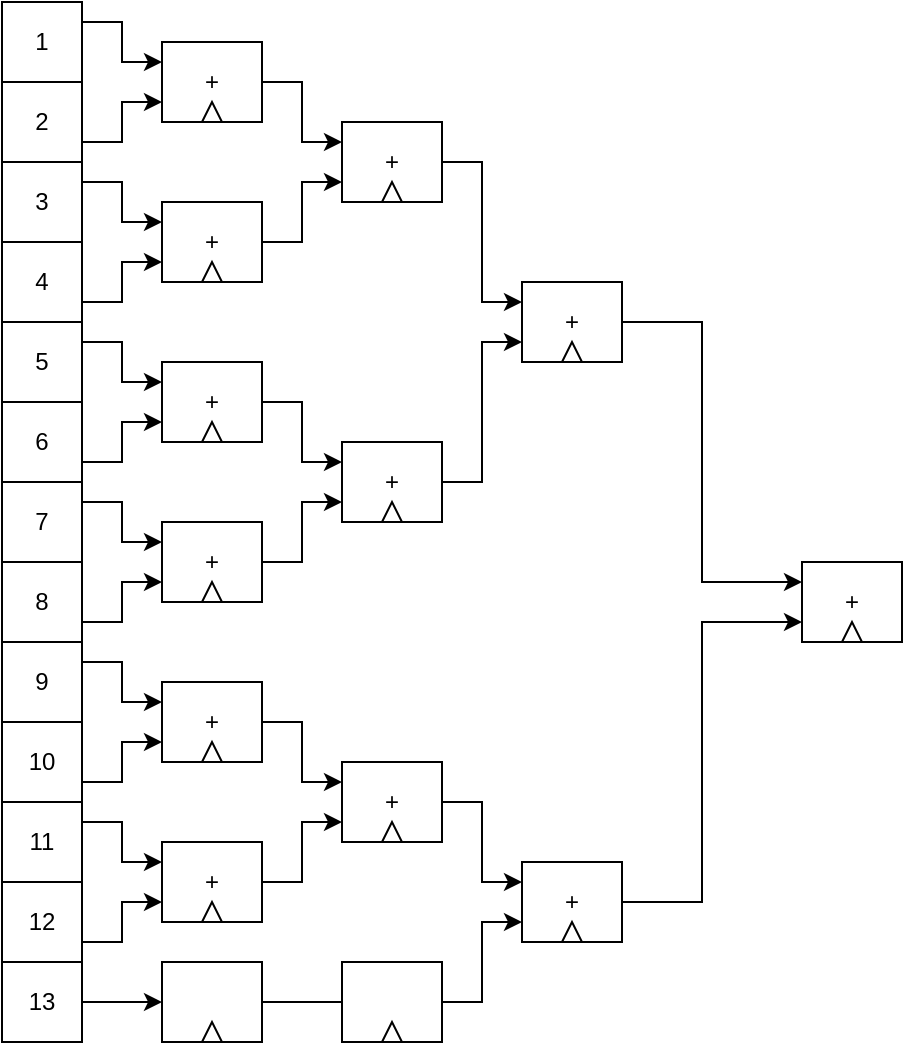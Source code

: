 <mxfile version="26.0.2">
  <diagram name="Page-1" id="66CrbhdXWXg4WKB-gLQY">
    <mxGraphModel dx="1669" dy="-697" grid="1" gridSize="10" guides="1" tooltips="1" connect="1" arrows="1" fold="1" page="1" pageScale="1" pageWidth="850" pageHeight="1100" math="0" shadow="0">
      <root>
        <mxCell id="0" />
        <mxCell id="1" parent="0" />
        <mxCell id="TE1wdWIpFC8KjKA51ehA-1" value="1" style="rounded=0;whiteSpace=wrap;html=1;" vertex="1" parent="1">
          <mxGeometry x="-320" y="1400" width="40" height="40" as="geometry" />
        </mxCell>
        <mxCell id="TE1wdWIpFC8KjKA51ehA-2" value="2" style="rounded=0;whiteSpace=wrap;html=1;" vertex="1" parent="1">
          <mxGeometry x="-320" y="1440" width="40" height="40" as="geometry" />
        </mxCell>
        <mxCell id="TE1wdWIpFC8KjKA51ehA-3" value="3" style="rounded=0;whiteSpace=wrap;html=1;" vertex="1" parent="1">
          <mxGeometry x="-320" y="1480" width="40" height="40" as="geometry" />
        </mxCell>
        <mxCell id="TE1wdWIpFC8KjKA51ehA-4" value="4" style="rounded=0;whiteSpace=wrap;html=1;" vertex="1" parent="1">
          <mxGeometry x="-320" y="1520" width="40" height="40" as="geometry" />
        </mxCell>
        <mxCell id="TE1wdWIpFC8KjKA51ehA-5" value="5" style="rounded=0;whiteSpace=wrap;html=1;" vertex="1" parent="1">
          <mxGeometry x="-320" y="1560" width="40" height="40" as="geometry" />
        </mxCell>
        <mxCell id="TE1wdWIpFC8KjKA51ehA-6" value="6" style="rounded=0;whiteSpace=wrap;html=1;" vertex="1" parent="1">
          <mxGeometry x="-320" y="1600" width="40" height="40" as="geometry" />
        </mxCell>
        <mxCell id="TE1wdWIpFC8KjKA51ehA-7" value="7" style="rounded=0;whiteSpace=wrap;html=1;" vertex="1" parent="1">
          <mxGeometry x="-320" y="1640" width="40" height="40" as="geometry" />
        </mxCell>
        <mxCell id="TE1wdWIpFC8KjKA51ehA-8" value="8" style="rounded=0;whiteSpace=wrap;html=1;" vertex="1" parent="1">
          <mxGeometry x="-320" y="1680" width="40" height="40" as="geometry" />
        </mxCell>
        <mxCell id="TE1wdWIpFC8KjKA51ehA-9" value="9" style="rounded=0;whiteSpace=wrap;html=1;" vertex="1" parent="1">
          <mxGeometry x="-320" y="1720" width="40" height="40" as="geometry" />
        </mxCell>
        <mxCell id="TE1wdWIpFC8KjKA51ehA-10" value="" style="endArrow=classic;html=1;rounded=0;entryX=0;entryY=0.25;entryDx=0;entryDy=0;" edge="1" parent="1" target="TE1wdWIpFC8KjKA51ehA-12">
          <mxGeometry width="50" height="50" relative="1" as="geometry">
            <mxPoint x="-280" y="1410" as="sourcePoint" />
            <mxPoint x="-115" y="1455" as="targetPoint" />
            <Array as="points">
              <mxPoint x="-260" y="1410" />
              <mxPoint x="-260" y="1430" />
            </Array>
          </mxGeometry>
        </mxCell>
        <mxCell id="TE1wdWIpFC8KjKA51ehA-11" value="" style="endArrow=classic;html=1;rounded=0;exitX=1;exitY=0.5;exitDx=0;exitDy=0;entryX=0;entryY=0.75;entryDx=0;entryDy=0;" edge="1" parent="1" target="TE1wdWIpFC8KjKA51ehA-12">
          <mxGeometry width="50" height="50" relative="1" as="geometry">
            <mxPoint x="-280" y="1470" as="sourcePoint" />
            <mxPoint x="80" y="1530" as="targetPoint" />
            <Array as="points">
              <mxPoint x="-260" y="1470" />
              <mxPoint x="-260" y="1450" />
            </Array>
          </mxGeometry>
        </mxCell>
        <mxCell id="TE1wdWIpFC8KjKA51ehA-12" value="+" style="rounded=0;whiteSpace=wrap;html=1;" vertex="1" parent="1">
          <mxGeometry x="-240" y="1420" width="50" height="40" as="geometry" />
        </mxCell>
        <mxCell id="TE1wdWIpFC8KjKA51ehA-13" value="" style="triangle;whiteSpace=wrap;html=1;direction=north;" vertex="1" parent="1">
          <mxGeometry x="-220" y="1450" width="10" height="10" as="geometry" />
        </mxCell>
        <mxCell id="TE1wdWIpFC8KjKA51ehA-14" value="" style="endArrow=classic;html=1;rounded=0;entryX=0;entryY=0.25;entryDx=0;entryDy=0;" edge="1" parent="1" target="TE1wdWIpFC8KjKA51ehA-16">
          <mxGeometry width="50" height="50" relative="1" as="geometry">
            <mxPoint x="-280" y="1490" as="sourcePoint" />
            <mxPoint x="-115" y="1535" as="targetPoint" />
            <Array as="points">
              <mxPoint x="-260" y="1490" />
              <mxPoint x="-260" y="1510" />
            </Array>
          </mxGeometry>
        </mxCell>
        <mxCell id="TE1wdWIpFC8KjKA51ehA-15" value="" style="endArrow=classic;html=1;rounded=0;exitX=1;exitY=0.5;exitDx=0;exitDy=0;entryX=0;entryY=0.75;entryDx=0;entryDy=0;" edge="1" parent="1" target="TE1wdWIpFC8KjKA51ehA-16">
          <mxGeometry width="50" height="50" relative="1" as="geometry">
            <mxPoint x="-280" y="1550" as="sourcePoint" />
            <mxPoint x="80" y="1610" as="targetPoint" />
            <Array as="points">
              <mxPoint x="-260" y="1550" />
              <mxPoint x="-260" y="1530" />
            </Array>
          </mxGeometry>
        </mxCell>
        <mxCell id="TE1wdWIpFC8KjKA51ehA-16" value="+" style="rounded=0;whiteSpace=wrap;html=1;" vertex="1" parent="1">
          <mxGeometry x="-240" y="1500" width="50" height="40" as="geometry" />
        </mxCell>
        <mxCell id="TE1wdWIpFC8KjKA51ehA-17" value="" style="triangle;whiteSpace=wrap;html=1;direction=north;" vertex="1" parent="1">
          <mxGeometry x="-220" y="1530" width="10" height="10" as="geometry" />
        </mxCell>
        <mxCell id="TE1wdWIpFC8KjKA51ehA-18" value="" style="endArrow=classic;html=1;rounded=0;entryX=0;entryY=0.25;entryDx=0;entryDy=0;" edge="1" parent="1" target="TE1wdWIpFC8KjKA51ehA-20">
          <mxGeometry width="50" height="50" relative="1" as="geometry">
            <mxPoint x="-280" y="1570" as="sourcePoint" />
            <mxPoint x="-115" y="1615" as="targetPoint" />
            <Array as="points">
              <mxPoint x="-260" y="1570" />
              <mxPoint x="-260" y="1590" />
            </Array>
          </mxGeometry>
        </mxCell>
        <mxCell id="TE1wdWIpFC8KjKA51ehA-19" value="" style="endArrow=classic;html=1;rounded=0;exitX=1;exitY=0.5;exitDx=0;exitDy=0;entryX=0;entryY=0.75;entryDx=0;entryDy=0;" edge="1" parent="1" target="TE1wdWIpFC8KjKA51ehA-20">
          <mxGeometry width="50" height="50" relative="1" as="geometry">
            <mxPoint x="-280" y="1630" as="sourcePoint" />
            <mxPoint x="80" y="1690" as="targetPoint" />
            <Array as="points">
              <mxPoint x="-260" y="1630" />
              <mxPoint x="-260" y="1610" />
            </Array>
          </mxGeometry>
        </mxCell>
        <mxCell id="TE1wdWIpFC8KjKA51ehA-20" value="+" style="rounded=0;whiteSpace=wrap;html=1;" vertex="1" parent="1">
          <mxGeometry x="-240" y="1580" width="50" height="40" as="geometry" />
        </mxCell>
        <mxCell id="TE1wdWIpFC8KjKA51ehA-21" value="" style="triangle;whiteSpace=wrap;html=1;direction=north;" vertex="1" parent="1">
          <mxGeometry x="-220" y="1610" width="10" height="10" as="geometry" />
        </mxCell>
        <mxCell id="TE1wdWIpFC8KjKA51ehA-22" value="" style="endArrow=classic;html=1;rounded=0;entryX=0;entryY=0.25;entryDx=0;entryDy=0;" edge="1" parent="1" target="TE1wdWIpFC8KjKA51ehA-25">
          <mxGeometry width="50" height="50" relative="1" as="geometry">
            <mxPoint x="-280" y="1650" as="sourcePoint" />
            <mxPoint x="-115" y="1695" as="targetPoint" />
            <Array as="points">
              <mxPoint x="-260" y="1650" />
              <mxPoint x="-260" y="1670" />
            </Array>
          </mxGeometry>
        </mxCell>
        <mxCell id="TE1wdWIpFC8KjKA51ehA-23" value="" style="endArrow=classic;html=1;rounded=0;exitX=1;exitY=0.5;exitDx=0;exitDy=0;entryX=0;entryY=0.75;entryDx=0;entryDy=0;" edge="1" parent="1" target="TE1wdWIpFC8KjKA51ehA-25">
          <mxGeometry width="50" height="50" relative="1" as="geometry">
            <mxPoint x="-280" y="1710" as="sourcePoint" />
            <mxPoint x="80" y="1770" as="targetPoint" />
            <Array as="points">
              <mxPoint x="-260" y="1710" />
              <mxPoint x="-260" y="1690" />
            </Array>
          </mxGeometry>
        </mxCell>
        <mxCell id="TE1wdWIpFC8KjKA51ehA-24" value="" style="group" vertex="1" connectable="0" parent="1">
          <mxGeometry x="-240" y="1660" width="50" height="40" as="geometry" />
        </mxCell>
        <mxCell id="TE1wdWIpFC8KjKA51ehA-25" value="+" style="rounded=0;whiteSpace=wrap;html=1;" vertex="1" parent="TE1wdWIpFC8KjKA51ehA-24">
          <mxGeometry width="50" height="40" as="geometry" />
        </mxCell>
        <mxCell id="TE1wdWIpFC8KjKA51ehA-26" value="" style="triangle;whiteSpace=wrap;html=1;direction=north;" vertex="1" parent="TE1wdWIpFC8KjKA51ehA-24">
          <mxGeometry x="20" y="30" width="10" height="10" as="geometry" />
        </mxCell>
        <mxCell id="TE1wdWIpFC8KjKA51ehA-27" value="" style="endArrow=classic;html=1;rounded=0;entryX=0;entryY=0.25;entryDx=0;entryDy=0;" edge="1" parent="1" target="TE1wdWIpFC8KjKA51ehA-29">
          <mxGeometry width="50" height="50" relative="1" as="geometry">
            <mxPoint x="-190" y="1440" as="sourcePoint" />
            <mxPoint x="-25" y="1485" as="targetPoint" />
            <Array as="points">
              <mxPoint x="-170" y="1440" />
              <mxPoint x="-170" y="1470" />
            </Array>
          </mxGeometry>
        </mxCell>
        <mxCell id="TE1wdWIpFC8KjKA51ehA-28" value="" style="endArrow=classic;html=1;rounded=0;exitX=1;exitY=0.5;exitDx=0;exitDy=0;entryX=0;entryY=0.75;entryDx=0;entryDy=0;" edge="1" parent="1" target="TE1wdWIpFC8KjKA51ehA-29">
          <mxGeometry width="50" height="50" relative="1" as="geometry">
            <mxPoint x="-190" y="1520" as="sourcePoint" />
            <mxPoint x="170" y="1560" as="targetPoint" />
            <Array as="points">
              <mxPoint x="-170" y="1520" />
              <mxPoint x="-170" y="1490" />
            </Array>
          </mxGeometry>
        </mxCell>
        <mxCell id="TE1wdWIpFC8KjKA51ehA-29" value="+" style="rounded=0;whiteSpace=wrap;html=1;" vertex="1" parent="1">
          <mxGeometry x="-150" y="1460" width="50" height="40" as="geometry" />
        </mxCell>
        <mxCell id="TE1wdWIpFC8KjKA51ehA-30" value="" style="triangle;whiteSpace=wrap;html=1;direction=north;" vertex="1" parent="1">
          <mxGeometry x="-130" y="1490" width="10" height="10" as="geometry" />
        </mxCell>
        <mxCell id="TE1wdWIpFC8KjKA51ehA-31" value="" style="endArrow=classic;html=1;rounded=0;entryX=0;entryY=0.25;entryDx=0;entryDy=0;" edge="1" parent="1" target="TE1wdWIpFC8KjKA51ehA-33">
          <mxGeometry width="50" height="50" relative="1" as="geometry">
            <mxPoint x="-190" y="1600" as="sourcePoint" />
            <mxPoint x="-25" y="1645" as="targetPoint" />
            <Array as="points">
              <mxPoint x="-170" y="1600" />
              <mxPoint x="-170" y="1630" />
            </Array>
          </mxGeometry>
        </mxCell>
        <mxCell id="TE1wdWIpFC8KjKA51ehA-32" value="" style="endArrow=classic;html=1;rounded=0;exitX=1;exitY=0.5;exitDx=0;exitDy=0;entryX=0;entryY=0.75;entryDx=0;entryDy=0;" edge="1" parent="1" target="TE1wdWIpFC8KjKA51ehA-33">
          <mxGeometry width="50" height="50" relative="1" as="geometry">
            <mxPoint x="-190" y="1680" as="sourcePoint" />
            <mxPoint x="170" y="1720" as="targetPoint" />
            <Array as="points">
              <mxPoint x="-170" y="1680" />
              <mxPoint x="-170" y="1650" />
            </Array>
          </mxGeometry>
        </mxCell>
        <mxCell id="TE1wdWIpFC8KjKA51ehA-33" value="+" style="rounded=0;whiteSpace=wrap;html=1;" vertex="1" parent="1">
          <mxGeometry x="-150" y="1620" width="50" height="40" as="geometry" />
        </mxCell>
        <mxCell id="TE1wdWIpFC8KjKA51ehA-34" value="" style="triangle;whiteSpace=wrap;html=1;direction=north;" vertex="1" parent="1">
          <mxGeometry x="-130" y="1650" width="10" height="10" as="geometry" />
        </mxCell>
        <mxCell id="TE1wdWIpFC8KjKA51ehA-41" value="+" style="rounded=0;whiteSpace=wrap;html=1;" vertex="1" parent="1">
          <mxGeometry x="-60" y="1540" width="50" height="40" as="geometry" />
        </mxCell>
        <mxCell id="TE1wdWIpFC8KjKA51ehA-42" value="" style="triangle;whiteSpace=wrap;html=1;direction=north;" vertex="1" parent="1">
          <mxGeometry x="-40" y="1570" width="10" height="10" as="geometry" />
        </mxCell>
        <mxCell id="TE1wdWIpFC8KjKA51ehA-43" value="" style="endArrow=classic;html=1;rounded=0;exitX=1;exitY=0.5;exitDx=0;exitDy=0;entryX=0;entryY=0.25;entryDx=0;entryDy=0;" edge="1" parent="1" source="TE1wdWIpFC8KjKA51ehA-29" target="TE1wdWIpFC8KjKA51ehA-41">
          <mxGeometry width="50" height="50" relative="1" as="geometry">
            <mxPoint x="-170" y="1600" as="sourcePoint" />
            <mxPoint x="-120" y="1550" as="targetPoint" />
            <Array as="points">
              <mxPoint x="-80" y="1480" />
              <mxPoint x="-80" y="1550" />
            </Array>
          </mxGeometry>
        </mxCell>
        <mxCell id="TE1wdWIpFC8KjKA51ehA-44" value="" style="endArrow=classic;html=1;rounded=0;entryX=0;entryY=0.75;entryDx=0;entryDy=0;exitX=1;exitY=0.5;exitDx=0;exitDy=0;" edge="1" parent="1" source="TE1wdWIpFC8KjKA51ehA-33" target="TE1wdWIpFC8KjKA51ehA-41">
          <mxGeometry width="50" height="50" relative="1" as="geometry">
            <mxPoint x="-170" y="1600" as="sourcePoint" />
            <mxPoint x="-120" y="1550" as="targetPoint" />
            <Array as="points">
              <mxPoint x="-80" y="1640" />
              <mxPoint x="-80" y="1570" />
            </Array>
          </mxGeometry>
        </mxCell>
        <mxCell id="TE1wdWIpFC8KjKA51ehA-92" value="10" style="rounded=0;whiteSpace=wrap;html=1;" vertex="1" parent="1">
          <mxGeometry x="-320" y="1760" width="40" height="40" as="geometry" />
        </mxCell>
        <mxCell id="TE1wdWIpFC8KjKA51ehA-93" value="11" style="rounded=0;whiteSpace=wrap;html=1;" vertex="1" parent="1">
          <mxGeometry x="-320" y="1800" width="40" height="40" as="geometry" />
        </mxCell>
        <mxCell id="TE1wdWIpFC8KjKA51ehA-94" value="12" style="rounded=0;whiteSpace=wrap;html=1;" vertex="1" parent="1">
          <mxGeometry x="-320" y="1840" width="40" height="40" as="geometry" />
        </mxCell>
        <mxCell id="TE1wdWIpFC8KjKA51ehA-95" value="13" style="rounded=0;whiteSpace=wrap;html=1;" vertex="1" parent="1">
          <mxGeometry x="-320" y="1880" width="40" height="40" as="geometry" />
        </mxCell>
        <mxCell id="TE1wdWIpFC8KjKA51ehA-96" value="" style="endArrow=classic;html=1;rounded=0;entryX=0;entryY=0.25;entryDx=0;entryDy=0;" edge="1" parent="1" target="TE1wdWIpFC8KjKA51ehA-99">
          <mxGeometry width="50" height="50" relative="1" as="geometry">
            <mxPoint x="-280" y="1730" as="sourcePoint" />
            <mxPoint x="-115" y="1775" as="targetPoint" />
            <Array as="points">
              <mxPoint x="-260" y="1730" />
              <mxPoint x="-260" y="1750" />
            </Array>
          </mxGeometry>
        </mxCell>
        <mxCell id="TE1wdWIpFC8KjKA51ehA-97" value="" style="endArrow=classic;html=1;rounded=0;exitX=1;exitY=0.5;exitDx=0;exitDy=0;entryX=0;entryY=0.75;entryDx=0;entryDy=0;" edge="1" parent="1" target="TE1wdWIpFC8KjKA51ehA-99">
          <mxGeometry width="50" height="50" relative="1" as="geometry">
            <mxPoint x="-280" y="1790" as="sourcePoint" />
            <mxPoint x="80" y="1850" as="targetPoint" />
            <Array as="points">
              <mxPoint x="-260" y="1790" />
              <mxPoint x="-260" y="1770" />
            </Array>
          </mxGeometry>
        </mxCell>
        <mxCell id="TE1wdWIpFC8KjKA51ehA-98" value="" style="group" vertex="1" connectable="0" parent="1">
          <mxGeometry x="-240" y="1740" width="50" height="40" as="geometry" />
        </mxCell>
        <mxCell id="TE1wdWIpFC8KjKA51ehA-99" value="+" style="rounded=0;whiteSpace=wrap;html=1;" vertex="1" parent="TE1wdWIpFC8KjKA51ehA-98">
          <mxGeometry width="50" height="40" as="geometry" />
        </mxCell>
        <mxCell id="TE1wdWIpFC8KjKA51ehA-100" value="" style="triangle;whiteSpace=wrap;html=1;direction=north;" vertex="1" parent="TE1wdWIpFC8KjKA51ehA-98">
          <mxGeometry x="20" y="30" width="10" height="10" as="geometry" />
        </mxCell>
        <mxCell id="TE1wdWIpFC8KjKA51ehA-101" value="" style="endArrow=classic;html=1;rounded=0;entryX=0;entryY=0.25;entryDx=0;entryDy=0;" edge="1" parent="1" target="TE1wdWIpFC8KjKA51ehA-104">
          <mxGeometry width="50" height="50" relative="1" as="geometry">
            <mxPoint x="-280" y="1810" as="sourcePoint" />
            <mxPoint x="-115" y="1855" as="targetPoint" />
            <Array as="points">
              <mxPoint x="-260" y="1810" />
              <mxPoint x="-260" y="1830" />
            </Array>
          </mxGeometry>
        </mxCell>
        <mxCell id="TE1wdWIpFC8KjKA51ehA-102" value="" style="endArrow=classic;html=1;rounded=0;exitX=1;exitY=0.5;exitDx=0;exitDy=0;entryX=0;entryY=0.75;entryDx=0;entryDy=0;" edge="1" parent="1" target="TE1wdWIpFC8KjKA51ehA-104">
          <mxGeometry width="50" height="50" relative="1" as="geometry">
            <mxPoint x="-280" y="1870" as="sourcePoint" />
            <mxPoint x="80" y="1930" as="targetPoint" />
            <Array as="points">
              <mxPoint x="-260" y="1870" />
              <mxPoint x="-260" y="1850" />
            </Array>
          </mxGeometry>
        </mxCell>
        <mxCell id="TE1wdWIpFC8KjKA51ehA-103" value="" style="group" vertex="1" connectable="0" parent="1">
          <mxGeometry x="-240" y="1820" width="50" height="40" as="geometry" />
        </mxCell>
        <mxCell id="TE1wdWIpFC8KjKA51ehA-104" value="+" style="rounded=0;whiteSpace=wrap;html=1;" vertex="1" parent="TE1wdWIpFC8KjKA51ehA-103">
          <mxGeometry width="50" height="40" as="geometry" />
        </mxCell>
        <mxCell id="TE1wdWIpFC8KjKA51ehA-105" value="" style="triangle;whiteSpace=wrap;html=1;direction=north;" vertex="1" parent="TE1wdWIpFC8KjKA51ehA-103">
          <mxGeometry x="20" y="30" width="10" height="10" as="geometry" />
        </mxCell>
        <mxCell id="TE1wdWIpFC8KjKA51ehA-106" value="" style="rounded=0;whiteSpace=wrap;html=1;" vertex="1" parent="1">
          <mxGeometry x="-240" y="1880" width="50" height="40" as="geometry" />
        </mxCell>
        <mxCell id="TE1wdWIpFC8KjKA51ehA-107" value="" style="triangle;whiteSpace=wrap;html=1;direction=north;" vertex="1" parent="1">
          <mxGeometry x="-220" y="1910" width="10" height="10" as="geometry" />
        </mxCell>
        <mxCell id="TE1wdWIpFC8KjKA51ehA-108" value="" style="endArrow=classic;html=1;rounded=0;exitX=1;exitY=0.5;exitDx=0;exitDy=0;entryX=0;entryY=0.5;entryDx=0;entryDy=0;" edge="1" parent="1" target="TE1wdWIpFC8KjKA51ehA-106">
          <mxGeometry width="50" height="50" relative="1" as="geometry">
            <mxPoint x="-280" y="1900" as="sourcePoint" />
            <mxPoint x="-160" y="1840" as="targetPoint" />
          </mxGeometry>
        </mxCell>
        <mxCell id="TE1wdWIpFC8KjKA51ehA-109" value="" style="endArrow=classic;html=1;rounded=0;entryX=0;entryY=0.25;entryDx=0;entryDy=0;" edge="1" parent="1" target="TE1wdWIpFC8KjKA51ehA-111">
          <mxGeometry width="50" height="50" relative="1" as="geometry">
            <mxPoint x="-190" y="1760" as="sourcePoint" />
            <mxPoint x="-25" y="1805" as="targetPoint" />
            <Array as="points">
              <mxPoint x="-170" y="1760" />
              <mxPoint x="-170" y="1790" />
            </Array>
          </mxGeometry>
        </mxCell>
        <mxCell id="TE1wdWIpFC8KjKA51ehA-110" value="" style="endArrow=classic;html=1;rounded=0;exitX=1;exitY=0.5;exitDx=0;exitDy=0;entryX=0;entryY=0.75;entryDx=0;entryDy=0;" edge="1" parent="1" target="TE1wdWIpFC8KjKA51ehA-111">
          <mxGeometry width="50" height="50" relative="1" as="geometry">
            <mxPoint x="-190" y="1840" as="sourcePoint" />
            <mxPoint x="170" y="1880" as="targetPoint" />
            <Array as="points">
              <mxPoint x="-170" y="1840" />
              <mxPoint x="-170" y="1810" />
            </Array>
          </mxGeometry>
        </mxCell>
        <mxCell id="TE1wdWIpFC8KjKA51ehA-111" value="+" style="rounded=0;whiteSpace=wrap;html=1;" vertex="1" parent="1">
          <mxGeometry x="-150" y="1780" width="50" height="40" as="geometry" />
        </mxCell>
        <mxCell id="TE1wdWIpFC8KjKA51ehA-112" value="" style="triangle;whiteSpace=wrap;html=1;direction=north;" vertex="1" parent="1">
          <mxGeometry x="-130" y="1810" width="10" height="10" as="geometry" />
        </mxCell>
        <mxCell id="TE1wdWIpFC8KjKA51ehA-113" value="+" style="rounded=0;whiteSpace=wrap;html=1;" vertex="1" parent="1">
          <mxGeometry x="-60" y="1830" width="50" height="40" as="geometry" />
        </mxCell>
        <mxCell id="TE1wdWIpFC8KjKA51ehA-114" value="" style="triangle;whiteSpace=wrap;html=1;direction=north;" vertex="1" parent="1">
          <mxGeometry x="-40" y="1860" width="10" height="10" as="geometry" />
        </mxCell>
        <mxCell id="TE1wdWIpFC8KjKA51ehA-115" value="" style="endArrow=classic;html=1;rounded=0;exitX=1;exitY=0.5;exitDx=0;exitDy=0;entryX=0;entryY=0.25;entryDx=0;entryDy=0;" edge="1" parent="1" target="TE1wdWIpFC8KjKA51ehA-113">
          <mxGeometry width="50" height="50" relative="1" as="geometry">
            <mxPoint x="-100" y="1800" as="sourcePoint" />
            <mxPoint x="-120" y="1870" as="targetPoint" />
            <Array as="points">
              <mxPoint x="-80" y="1800" />
              <mxPoint x="-80" y="1840" />
            </Array>
          </mxGeometry>
        </mxCell>
        <mxCell id="TE1wdWIpFC8KjKA51ehA-116" value="" style="endArrow=classic;html=1;rounded=0;entryX=0;entryY=0.75;entryDx=0;entryDy=0;exitX=1;exitY=0.5;exitDx=0;exitDy=0;" edge="1" parent="1" target="TE1wdWIpFC8KjKA51ehA-113" source="TE1wdWIpFC8KjKA51ehA-106">
          <mxGeometry width="50" height="50" relative="1" as="geometry">
            <mxPoint x="-100" y="1960" as="sourcePoint" />
            <mxPoint x="-120" y="1870" as="targetPoint" />
            <Array as="points">
              <mxPoint x="-80" y="1900" />
              <mxPoint x="-80" y="1860" />
            </Array>
          </mxGeometry>
        </mxCell>
        <mxCell id="TE1wdWIpFC8KjKA51ehA-118" value="+" style="rounded=0;whiteSpace=wrap;html=1;" vertex="1" parent="1">
          <mxGeometry x="80" y="1680" width="50" height="40" as="geometry" />
        </mxCell>
        <mxCell id="TE1wdWIpFC8KjKA51ehA-119" value="" style="triangle;whiteSpace=wrap;html=1;direction=north;" vertex="1" parent="1">
          <mxGeometry x="100" y="1710" width="10" height="10" as="geometry" />
        </mxCell>
        <mxCell id="TE1wdWIpFC8KjKA51ehA-121" value="" style="endArrow=classic;html=1;rounded=0;exitX=1;exitY=0.5;exitDx=0;exitDy=0;entryX=0;entryY=0.25;entryDx=0;entryDy=0;" edge="1" parent="1" source="TE1wdWIpFC8KjKA51ehA-41" target="TE1wdWIpFC8KjKA51ehA-118">
          <mxGeometry width="50" height="50" relative="1" as="geometry">
            <mxPoint x="10" y="1580" as="sourcePoint" />
            <mxPoint x="50" y="1650" as="targetPoint" />
            <Array as="points">
              <mxPoint x="30" y="1560" />
              <mxPoint x="30" y="1690" />
            </Array>
          </mxGeometry>
        </mxCell>
        <mxCell id="TE1wdWIpFC8KjKA51ehA-122" value="" style="endArrow=classic;html=1;rounded=0;entryX=0;entryY=0.75;entryDx=0;entryDy=0;exitX=1;exitY=0.5;exitDx=0;exitDy=0;" edge="1" parent="1" source="TE1wdWIpFC8KjKA51ehA-113" target="TE1wdWIpFC8KjKA51ehA-118">
          <mxGeometry width="50" height="50" relative="1" as="geometry">
            <mxPoint x="-30" y="1820" as="sourcePoint" />
            <mxPoint x="100" y="1780" as="targetPoint" />
            <Array as="points">
              <mxPoint x="30" y="1850" />
              <mxPoint x="30" y="1710" />
            </Array>
          </mxGeometry>
        </mxCell>
        <mxCell id="TE1wdWIpFC8KjKA51ehA-124" value="" style="rounded=0;whiteSpace=wrap;html=1;" vertex="1" parent="1">
          <mxGeometry x="-150" y="1880" width="50" height="40" as="geometry" />
        </mxCell>
        <mxCell id="TE1wdWIpFC8KjKA51ehA-125" value="" style="triangle;whiteSpace=wrap;html=1;direction=north;" vertex="1" parent="1">
          <mxGeometry x="-130" y="1910" width="10" height="10" as="geometry" />
        </mxCell>
      </root>
    </mxGraphModel>
  </diagram>
</mxfile>
